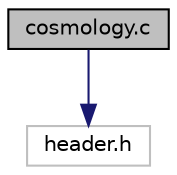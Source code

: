 digraph "cosmology.c"
{
 // LATEX_PDF_SIZE
  edge [fontname="Helvetica",fontsize="10",labelfontname="Helvetica",labelfontsize="10"];
  node [fontname="Helvetica",fontsize="10",shape=record];
  Node1 [label="cosmology.c",height=0.2,width=0.4,color="black", fillcolor="grey75", style="filled", fontcolor="black",tooltip="Documented cosmology module."];
  Node1 -> Node2 [color="midnightblue",fontsize="10",style="solid",fontname="Helvetica"];
  Node2 [label="header.h",height=0.2,width=0.4,color="grey75", fillcolor="white", style="filled",tooltip=" "];
}
